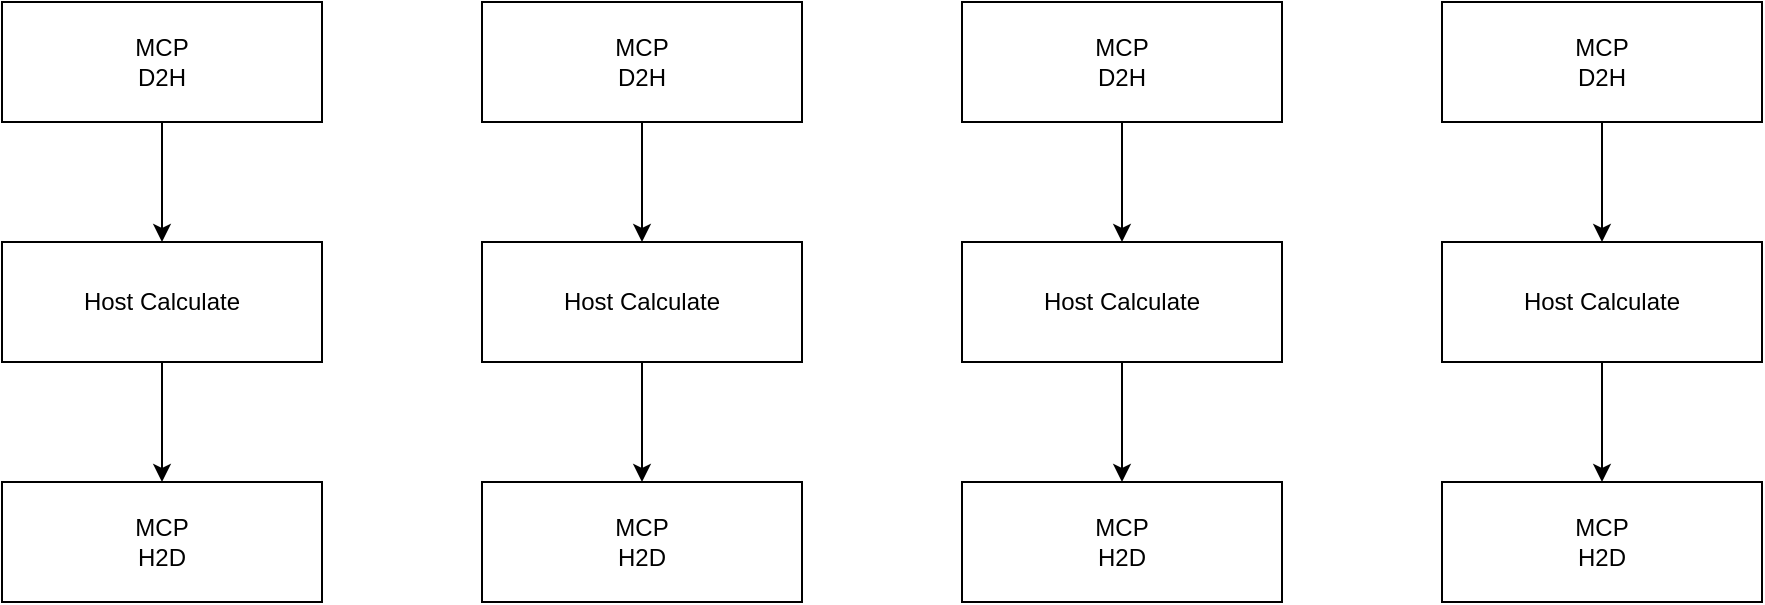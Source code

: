 <mxfile version="21.2.3" type="github">
  <diagram name="Page-1" id="_nmyXoGxCW-vNw_3cGDw">
    <mxGraphModel dx="2358" dy="1304" grid="1" gridSize="10" guides="1" tooltips="1" connect="1" arrows="1" fold="1" page="1" pageScale="1" pageWidth="850" pageHeight="1100" math="0" shadow="0">
      <root>
        <mxCell id="0" />
        <mxCell id="1" parent="0" />
        <mxCell id="3uHFTIt6rqonedXPRXS7-2" value="" style="edgeStyle=orthogonalEdgeStyle;rounded=0;orthogonalLoop=1;jettySize=auto;html=1;" edge="1" parent="1" source="3uHFTIt6rqonedXPRXS7-4" target="3uHFTIt6rqonedXPRXS7-6">
          <mxGeometry relative="1" as="geometry" />
        </mxCell>
        <mxCell id="3uHFTIt6rqonedXPRXS7-4" value="MCP&lt;br&gt;D2H" style="rounded=0;whiteSpace=wrap;html=1;" vertex="1" parent="1">
          <mxGeometry y="340" width="160" height="60" as="geometry" />
        </mxCell>
        <mxCell id="3uHFTIt6rqonedXPRXS7-5" value="" style="edgeStyle=orthogonalEdgeStyle;rounded=0;orthogonalLoop=1;jettySize=auto;html=1;" edge="1" parent="1" source="3uHFTIt6rqonedXPRXS7-6" target="3uHFTIt6rqonedXPRXS7-8">
          <mxGeometry relative="1" as="geometry" />
        </mxCell>
        <mxCell id="3uHFTIt6rqonedXPRXS7-6" value="Host Calculate" style="rounded=0;whiteSpace=wrap;html=1;" vertex="1" parent="1">
          <mxGeometry y="460" width="160" height="60" as="geometry" />
        </mxCell>
        <mxCell id="3uHFTIt6rqonedXPRXS7-8" value="MCP&lt;br&gt;H2D" style="rounded=0;whiteSpace=wrap;html=1;" vertex="1" parent="1">
          <mxGeometry y="580" width="160" height="60" as="geometry" />
        </mxCell>
        <mxCell id="3uHFTIt6rqonedXPRXS7-13" value="" style="edgeStyle=orthogonalEdgeStyle;rounded=0;orthogonalLoop=1;jettySize=auto;html=1;" edge="1" parent="1" source="3uHFTIt6rqonedXPRXS7-15" target="3uHFTIt6rqonedXPRXS7-17">
          <mxGeometry relative="1" as="geometry" />
        </mxCell>
        <mxCell id="3uHFTIt6rqonedXPRXS7-15" value="MCP&lt;br style=&quot;border-color: var(--border-color);&quot;&gt;D2H" style="rounded=0;whiteSpace=wrap;html=1;" vertex="1" parent="1">
          <mxGeometry x="240" y="340" width="160" height="60" as="geometry" />
        </mxCell>
        <mxCell id="3uHFTIt6rqonedXPRXS7-16" value="" style="edgeStyle=orthogonalEdgeStyle;rounded=0;orthogonalLoop=1;jettySize=auto;html=1;" edge="1" parent="1" source="3uHFTIt6rqonedXPRXS7-17" target="3uHFTIt6rqonedXPRXS7-19">
          <mxGeometry relative="1" as="geometry" />
        </mxCell>
        <mxCell id="3uHFTIt6rqonedXPRXS7-17" value="Host Calculate" style="rounded=0;whiteSpace=wrap;html=1;" vertex="1" parent="1">
          <mxGeometry x="240" y="460" width="160" height="60" as="geometry" />
        </mxCell>
        <mxCell id="3uHFTIt6rqonedXPRXS7-19" value="MCP&lt;br style=&quot;border-color: var(--border-color);&quot;&gt;H2D" style="rounded=0;whiteSpace=wrap;html=1;" vertex="1" parent="1">
          <mxGeometry x="240" y="580" width="160" height="60" as="geometry" />
        </mxCell>
        <mxCell id="3uHFTIt6rqonedXPRXS7-24" value="" style="edgeStyle=orthogonalEdgeStyle;rounded=0;orthogonalLoop=1;jettySize=auto;html=1;" edge="1" parent="1" source="3uHFTIt6rqonedXPRXS7-26" target="3uHFTIt6rqonedXPRXS7-28">
          <mxGeometry relative="1" as="geometry" />
        </mxCell>
        <mxCell id="3uHFTIt6rqonedXPRXS7-26" value="MCP&lt;br style=&quot;border-color: var(--border-color);&quot;&gt;D2H" style="rounded=0;whiteSpace=wrap;html=1;" vertex="1" parent="1">
          <mxGeometry x="480" y="340" width="160" height="60" as="geometry" />
        </mxCell>
        <mxCell id="3uHFTIt6rqonedXPRXS7-27" value="" style="edgeStyle=orthogonalEdgeStyle;rounded=0;orthogonalLoop=1;jettySize=auto;html=1;" edge="1" parent="1" source="3uHFTIt6rqonedXPRXS7-28" target="3uHFTIt6rqonedXPRXS7-30">
          <mxGeometry relative="1" as="geometry" />
        </mxCell>
        <mxCell id="3uHFTIt6rqonedXPRXS7-28" value="Host Calculate" style="rounded=0;whiteSpace=wrap;html=1;" vertex="1" parent="1">
          <mxGeometry x="480" y="460" width="160" height="60" as="geometry" />
        </mxCell>
        <mxCell id="3uHFTIt6rqonedXPRXS7-30" value="MCP&lt;br style=&quot;border-color: var(--border-color);&quot;&gt;H2D" style="rounded=0;whiteSpace=wrap;html=1;" vertex="1" parent="1">
          <mxGeometry x="480" y="580" width="160" height="60" as="geometry" />
        </mxCell>
        <mxCell id="3uHFTIt6rqonedXPRXS7-35" value="" style="edgeStyle=orthogonalEdgeStyle;rounded=0;orthogonalLoop=1;jettySize=auto;html=1;" edge="1" parent="1" source="3uHFTIt6rqonedXPRXS7-36" target="3uHFTIt6rqonedXPRXS7-38">
          <mxGeometry relative="1" as="geometry" />
        </mxCell>
        <mxCell id="3uHFTIt6rqonedXPRXS7-36" value="MCP&lt;br style=&quot;border-color: var(--border-color);&quot;&gt;D2H" style="rounded=0;whiteSpace=wrap;html=1;" vertex="1" parent="1">
          <mxGeometry x="720" y="340" width="160" height="60" as="geometry" />
        </mxCell>
        <mxCell id="3uHFTIt6rqonedXPRXS7-37" value="" style="edgeStyle=orthogonalEdgeStyle;rounded=0;orthogonalLoop=1;jettySize=auto;html=1;" edge="1" parent="1" source="3uHFTIt6rqonedXPRXS7-38" target="3uHFTIt6rqonedXPRXS7-40">
          <mxGeometry relative="1" as="geometry" />
        </mxCell>
        <mxCell id="3uHFTIt6rqonedXPRXS7-38" value="Host Calculate" style="rounded=0;whiteSpace=wrap;html=1;" vertex="1" parent="1">
          <mxGeometry x="720" y="460" width="160" height="60" as="geometry" />
        </mxCell>
        <mxCell id="3uHFTIt6rqonedXPRXS7-40" value="MCP&lt;br style=&quot;border-color: var(--border-color);&quot;&gt;H2D" style="rounded=0;whiteSpace=wrap;html=1;" vertex="1" parent="1">
          <mxGeometry x="720" y="580" width="160" height="60" as="geometry" />
        </mxCell>
      </root>
    </mxGraphModel>
  </diagram>
</mxfile>
